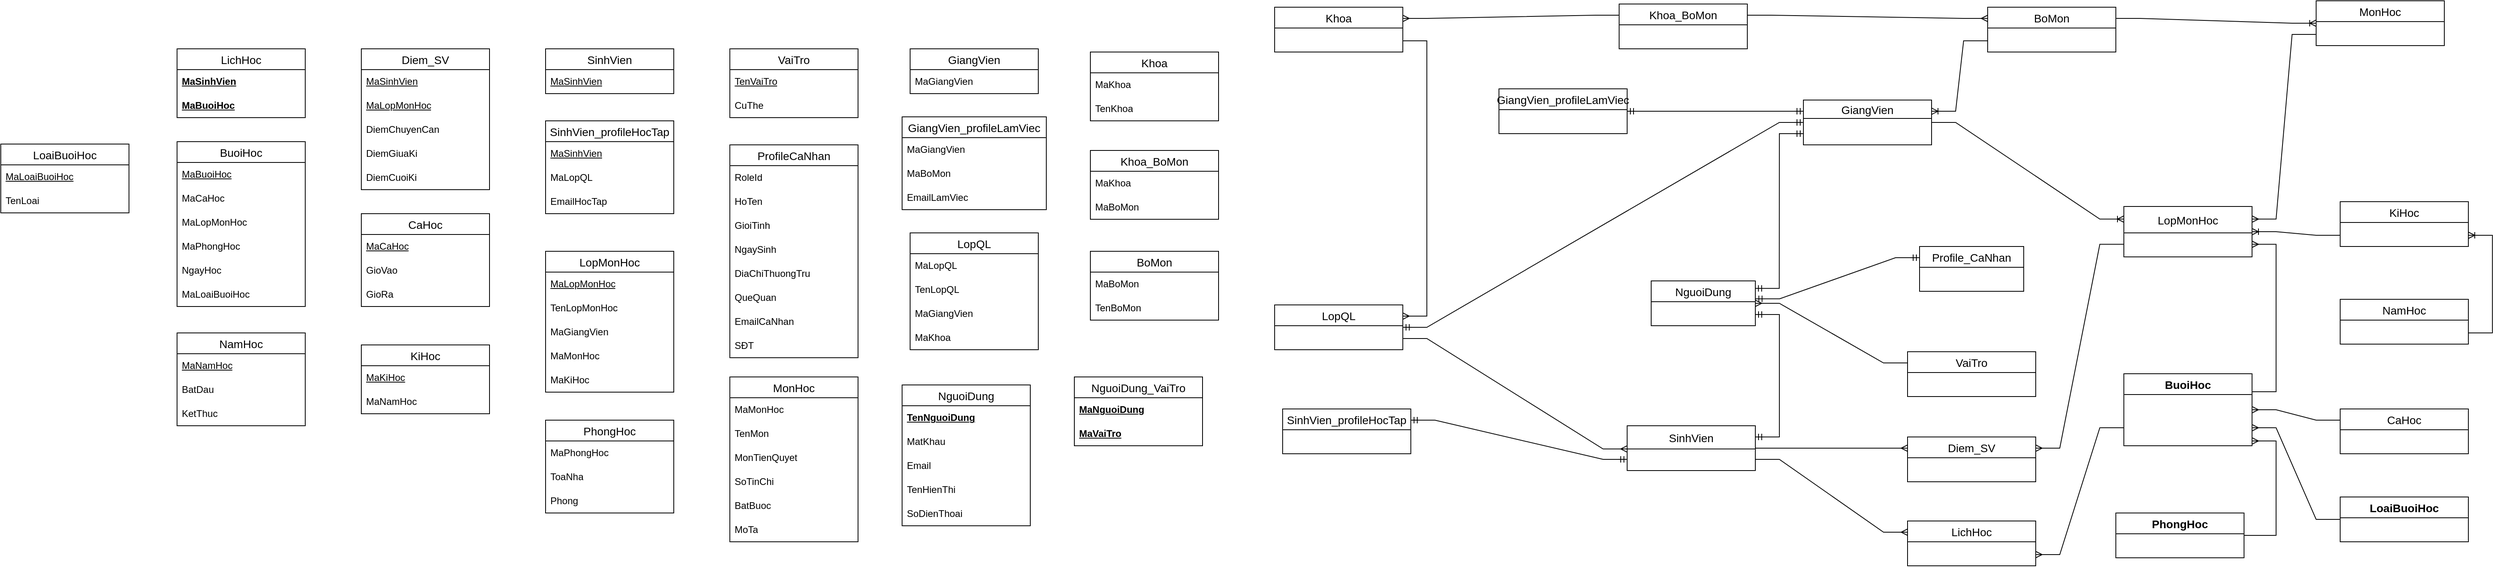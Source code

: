 <mxfile>
    <diagram id="gpmllDQAspMKqXwLJ95X" name="Trang-1">
        <mxGraphModel dx="1842" dy="494" grid="1" gridSize="10" guides="1" tooltips="1" connect="1" arrows="1" fold="1" page="0" pageScale="1" pageWidth="827" pageHeight="583" background="none" math="0" shadow="0">
            <root>
                <mxCell id="0"/>
                <mxCell id="1" parent="0"/>
                <mxCell id="4SsZMgTLxZ8O10cW9mSe-1" value="SinhVien" style="swimlane;fontStyle=0;childLayout=stackLayout;horizontal=1;startSize=29;horizontalStack=0;resizeParent=1;resizeParentMax=0;resizeLast=0;collapsible=1;marginBottom=0;align=center;fontSize=14;" parent="1" vertex="1">
                    <mxGeometry x="450" y="291" width="160" height="56" as="geometry"/>
                </mxCell>
                <mxCell id="4SsZMgTLxZ8O10cW9mSe-5" value="LopQL" style="swimlane;fontStyle=0;childLayout=stackLayout;horizontal=1;startSize=26;horizontalStack=0;resizeParent=1;resizeParentMax=0;resizeLast=0;collapsible=1;marginBottom=0;align=center;fontSize=14;" parent="1" vertex="1">
                    <mxGeometry x="10" y="140" width="160" height="56" as="geometry"/>
                </mxCell>
                <mxCell id="4SsZMgTLxZ8O10cW9mSe-17" value="GiangVien" style="swimlane;fontStyle=0;childLayout=stackLayout;horizontal=1;startSize=23;horizontalStack=0;resizeParent=1;resizeParentMax=0;resizeLast=0;collapsible=1;marginBottom=0;align=center;fontSize=14;" parent="1" vertex="1">
                    <mxGeometry x="670" y="-116" width="160" height="56" as="geometry"/>
                </mxCell>
                <mxCell id="4SsZMgTLxZ8O10cW9mSe-29" value="MonHoc" style="swimlane;fontStyle=0;childLayout=stackLayout;horizontal=1;startSize=26;horizontalStack=0;resizeParent=1;resizeParentMax=0;resizeLast=0;collapsible=1;marginBottom=0;align=center;fontSize=14;" parent="1" vertex="1">
                    <mxGeometry x="1310" y="-240" width="160" height="56" as="geometry"/>
                </mxCell>
                <mxCell id="4SsZMgTLxZ8O10cW9mSe-33" value="Khoa" style="swimlane;fontStyle=0;childLayout=stackLayout;horizontal=1;startSize=26;horizontalStack=0;resizeParent=1;resizeParentMax=0;resizeLast=0;collapsible=1;marginBottom=0;align=center;fontSize=14;" parent="1" vertex="1">
                    <mxGeometry x="10" y="-232" width="160" height="56" as="geometry"/>
                </mxCell>
                <mxCell id="4SsZMgTLxZ8O10cW9mSe-55" value="" style="edgeStyle=entityRelationEdgeStyle;fontSize=12;html=1;endArrow=ERmany;rounded=0;exitX=1;exitY=0.75;exitDx=0;exitDy=0;" parent="1" source="4SsZMgTLxZ8O10cW9mSe-5" edge="1">
                    <mxGeometry width="100" height="100" relative="1" as="geometry">
                        <mxPoint x="630" y="610" as="sourcePoint"/>
                        <mxPoint x="450" y="320" as="targetPoint"/>
                    </mxGeometry>
                </mxCell>
                <mxCell id="4SsZMgTLxZ8O10cW9mSe-57" value="" style="edgeStyle=entityRelationEdgeStyle;fontSize=12;html=1;endArrow=ERmany;rounded=0;entryX=1;entryY=0.25;entryDx=0;entryDy=0;exitX=1;exitY=0.75;exitDx=0;exitDy=0;" parent="1" source="4SsZMgTLxZ8O10cW9mSe-33" target="4SsZMgTLxZ8O10cW9mSe-5" edge="1">
                    <mxGeometry width="100" height="100" relative="1" as="geometry">
                        <mxPoint x="310" y="-60" as="sourcePoint"/>
                        <mxPoint x="160" y="140" as="targetPoint"/>
                    </mxGeometry>
                </mxCell>
                <mxCell id="4SsZMgTLxZ8O10cW9mSe-60" value="" style="edgeStyle=entityRelationEdgeStyle;fontSize=12;html=1;endArrow=ERmany;startArrow=none;rounded=0;exitX=0;exitY=0.75;exitDx=0;exitDy=0;entryX=1;entryY=0.25;entryDx=0;entryDy=0;" parent="1" source="4SsZMgTLxZ8O10cW9mSe-25" target="4SsZMgTLxZ8O10cW9mSe-13" edge="1">
                    <mxGeometry width="100" height="100" relative="1" as="geometry">
                        <mxPoint x="1250" y="115" as="sourcePoint"/>
                        <mxPoint x="1200" y="65" as="targetPoint"/>
                    </mxGeometry>
                </mxCell>
                <mxCell id="4SsZMgTLxZ8O10cW9mSe-13" value="Diem_SV" style="swimlane;fontStyle=0;childLayout=stackLayout;horizontal=1;startSize=26;horizontalStack=0;resizeParent=1;resizeParentMax=0;resizeLast=0;collapsible=1;marginBottom=0;align=center;fontSize=14;" parent="1" vertex="1">
                    <mxGeometry x="800" y="305" width="160" height="56" as="geometry"/>
                </mxCell>
                <mxCell id="4SsZMgTLxZ8O10cW9mSe-61" value="" style="edgeStyle=entityRelationEdgeStyle;fontSize=12;html=1;endArrow=none;startArrow=ERmany;rounded=0;entryX=1;entryY=0.5;entryDx=0;entryDy=0;exitX=0;exitY=0.25;exitDx=0;exitDy=0;" parent="1" source="4SsZMgTLxZ8O10cW9mSe-13" target="4SsZMgTLxZ8O10cW9mSe-1" edge="1">
                    <mxGeometry width="100" height="100" relative="1" as="geometry">
                        <mxPoint x="830" y="170" as="sourcePoint"/>
                        <mxPoint x="840" y="260" as="targetPoint"/>
                    </mxGeometry>
                </mxCell>
                <mxCell id="4SsZMgTLxZ8O10cW9mSe-25" value="LopMonHoc" style="swimlane;fontStyle=0;childLayout=stackLayout;horizontal=1;startSize=33;horizontalStack=0;resizeParent=1;resizeParentMax=0;resizeLast=0;collapsible=1;marginBottom=0;align=center;fontSize=14;" parent="1" vertex="1">
                    <mxGeometry x="1070" y="17" width="160" height="63" as="geometry"/>
                </mxCell>
                <mxCell id="IPNd9HAaYlTSPgfFk1F9-12" value="" style="edgeStyle=entityRelationEdgeStyle;fontSize=12;html=1;endArrow=ERmany;rounded=0;entryX=1;entryY=0.25;entryDx=0;entryDy=0;exitX=0;exitY=0.75;exitDx=0;exitDy=0;" parent="1" source="4SsZMgTLxZ8O10cW9mSe-29" target="4SsZMgTLxZ8O10cW9mSe-25" edge="1">
                    <mxGeometry width="100" height="100" relative="1" as="geometry">
                        <mxPoint x="1330" y="-35" as="sourcePoint"/>
                        <mxPoint x="700" y="387" as="targetPoint"/>
                    </mxGeometry>
                </mxCell>
                <mxCell id="OzTD0nl0_n_8iIr1YIXg-2" value="" style="edgeStyle=entityRelationEdgeStyle;fontSize=12;html=1;endArrow=ERmandOne;startArrow=ERmandOne;rounded=0;entryX=0;entryY=0.5;entryDx=0;entryDy=0;exitX=1;exitY=0.5;exitDx=0;exitDy=0;" parent="1" source="4SsZMgTLxZ8O10cW9mSe-5" target="4SsZMgTLxZ8O10cW9mSe-17" edge="1">
                    <mxGeometry width="100" height="100" relative="1" as="geometry">
                        <mxPoint x="670" y="190" as="sourcePoint"/>
                        <mxPoint x="770" y="90" as="targetPoint"/>
                    </mxGeometry>
                </mxCell>
                <mxCell id="OzTD0nl0_n_8iIr1YIXg-5" value="" style="edgeStyle=entityRelationEdgeStyle;fontSize=12;html=1;endArrow=ERmany;rounded=0;exitX=0;exitY=0.25;exitDx=0;exitDy=0;entryX=1;entryY=0.25;entryDx=0;entryDy=0;" parent="1" source="6" target="4SsZMgTLxZ8O10cW9mSe-33" edge="1">
                    <mxGeometry width="100" height="100" relative="1" as="geometry">
                        <mxPoint x="800" y="-46" as="sourcePoint"/>
                        <mxPoint x="400" y="-150" as="targetPoint"/>
                    </mxGeometry>
                </mxCell>
                <mxCell id="2" value="BoMon" style="swimlane;fontStyle=0;childLayout=stackLayout;horizontal=1;startSize=26;horizontalStack=0;resizeParent=1;resizeParentMax=0;resizeLast=0;collapsible=1;marginBottom=0;align=center;fontSize=14;" parent="1" vertex="1">
                    <mxGeometry x="900" y="-232" width="160" height="56" as="geometry"/>
                </mxCell>
                <mxCell id="3" value="" style="edgeStyle=entityRelationEdgeStyle;fontSize=12;html=1;endArrow=ERoneToMany;rounded=0;entryX=1;entryY=0.25;entryDx=0;entryDy=0;exitX=0;exitY=0.75;exitDx=0;exitDy=0;" parent="1" source="2" target="4SsZMgTLxZ8O10cW9mSe-17" edge="1">
                    <mxGeometry width="100" height="100" relative="1" as="geometry">
                        <mxPoint x="340" y="-82" as="sourcePoint"/>
                        <mxPoint x="640" y="118" as="targetPoint"/>
                    </mxGeometry>
                </mxCell>
                <mxCell id="4" value="" style="edgeStyle=entityRelationEdgeStyle;fontSize=12;html=1;endArrow=ERoneToMany;rounded=0;entryX=0;entryY=0.5;entryDx=0;entryDy=0;exitX=1;exitY=0.25;exitDx=0;exitDy=0;" parent="1" source="2" target="4SsZMgTLxZ8O10cW9mSe-29" edge="1">
                    <mxGeometry width="100" height="100" relative="1" as="geometry">
                        <mxPoint x="860" y="11" as="sourcePoint"/>
                        <mxPoint x="860" y="123" as="targetPoint"/>
                    </mxGeometry>
                </mxCell>
                <mxCell id="5" value="" style="edgeStyle=entityRelationEdgeStyle;fontSize=12;html=1;endArrow=ERoneToMany;rounded=0;entryX=0;entryY=0.25;entryDx=0;entryDy=0;exitX=1;exitY=0.5;exitDx=0;exitDy=0;" parent="1" source="4SsZMgTLxZ8O10cW9mSe-17" target="4SsZMgTLxZ8O10cW9mSe-25" edge="1">
                    <mxGeometry width="100" height="100" relative="1" as="geometry">
                        <mxPoint x="610" y="38" as="sourcePoint"/>
                        <mxPoint x="800" y="118" as="targetPoint"/>
                    </mxGeometry>
                </mxCell>
                <mxCell id="6" value="Khoa_BoMon" style="swimlane;fontStyle=0;childLayout=stackLayout;horizontal=1;startSize=26;horizontalStack=0;resizeParent=1;resizeParentMax=0;resizeLast=0;collapsible=1;marginBottom=0;align=center;fontSize=14;" parent="1" vertex="1">
                    <mxGeometry x="440" y="-236" width="160" height="56" as="geometry"/>
                </mxCell>
                <mxCell id="7" value="" style="edgeStyle=entityRelationEdgeStyle;fontSize=12;html=1;endArrow=ERmany;rounded=0;exitX=1;exitY=0.25;exitDx=0;exitDy=0;entryX=0;entryY=0.25;entryDx=0;entryDy=0;" parent="1" source="6" target="2" edge="1">
                    <mxGeometry width="100" height="100" relative="1" as="geometry">
                        <mxPoint x="430" y="-90" as="sourcePoint"/>
                        <mxPoint x="340" y="-96" as="targetPoint"/>
                    </mxGeometry>
                </mxCell>
                <mxCell id="DqWMti0CWNS_tlZsJM5I-10" value="Khoa" style="swimlane;fontStyle=0;childLayout=stackLayout;horizontal=1;startSize=26;horizontalStack=0;resizeParent=1;resizeParentMax=0;resizeLast=0;collapsible=1;marginBottom=0;align=center;fontSize=14;" parent="1" vertex="1">
                    <mxGeometry x="-220" y="-176" width="160" height="86" as="geometry"/>
                </mxCell>
                <mxCell id="DqWMti0CWNS_tlZsJM5I-14" value="MaKhoa" style="text;strokeColor=none;fillColor=none;align=left;verticalAlign=middle;spacingLeft=4;spacingRight=4;overflow=hidden;points=[[0,0.5],[1,0.5]];portConstraint=eastwest;rotatable=0;whiteSpace=wrap;html=1;" parent="DqWMti0CWNS_tlZsJM5I-10" vertex="1">
                    <mxGeometry y="26" width="160" height="30" as="geometry"/>
                </mxCell>
                <mxCell id="DqWMti0CWNS_tlZsJM5I-17" value="TenKhoa" style="text;strokeColor=none;fillColor=none;align=left;verticalAlign=middle;spacingLeft=4;spacingRight=4;overflow=hidden;points=[[0,0.5],[1,0.5]];portConstraint=eastwest;rotatable=0;whiteSpace=wrap;html=1;" parent="DqWMti0CWNS_tlZsJM5I-10" vertex="1">
                    <mxGeometry y="56" width="160" height="30" as="geometry"/>
                </mxCell>
                <mxCell id="DqWMti0CWNS_tlZsJM5I-18" value="LopQL" style="swimlane;fontStyle=0;childLayout=stackLayout;horizontal=1;startSize=26;horizontalStack=0;resizeParent=1;resizeParentMax=0;resizeLast=0;collapsible=1;marginBottom=0;align=center;fontSize=14;" parent="1" vertex="1">
                    <mxGeometry x="-445" y="50" width="160" height="146" as="geometry"/>
                </mxCell>
                <mxCell id="DqWMti0CWNS_tlZsJM5I-23" value="MaLopQL" style="text;strokeColor=none;fillColor=none;align=left;verticalAlign=middle;spacingLeft=4;spacingRight=4;overflow=hidden;points=[[0,0.5],[1,0.5]];portConstraint=eastwest;rotatable=0;whiteSpace=wrap;html=1;" parent="DqWMti0CWNS_tlZsJM5I-18" vertex="1">
                    <mxGeometry y="26" width="160" height="30" as="geometry"/>
                </mxCell>
                <mxCell id="DqWMti0CWNS_tlZsJM5I-22" value="TenLopQL" style="text;strokeColor=none;fillColor=none;align=left;verticalAlign=middle;spacingLeft=4;spacingRight=4;overflow=hidden;points=[[0,0.5],[1,0.5]];portConstraint=eastwest;rotatable=0;whiteSpace=wrap;html=1;" parent="DqWMti0CWNS_tlZsJM5I-18" vertex="1">
                    <mxGeometry y="56" width="160" height="30" as="geometry"/>
                </mxCell>
                <mxCell id="DqWMti0CWNS_tlZsJM5I-21" value="MaGiangVien" style="text;strokeColor=none;fillColor=none;align=left;verticalAlign=middle;spacingLeft=4;spacingRight=4;overflow=hidden;points=[[0,0.5],[1,0.5]];portConstraint=eastwest;rotatable=0;whiteSpace=wrap;html=1;" parent="DqWMti0CWNS_tlZsJM5I-18" vertex="1">
                    <mxGeometry y="86" width="160" height="30" as="geometry"/>
                </mxCell>
                <mxCell id="DqWMti0CWNS_tlZsJM5I-20" value="MaKhoa" style="text;strokeColor=none;fillColor=none;align=left;verticalAlign=middle;spacingLeft=4;spacingRight=4;overflow=hidden;points=[[0,0.5],[1,0.5]];portConstraint=eastwest;rotatable=0;whiteSpace=wrap;html=1;" parent="DqWMti0CWNS_tlZsJM5I-18" vertex="1">
                    <mxGeometry y="116" width="160" height="30" as="geometry"/>
                </mxCell>
                <mxCell id="DqWMti0CWNS_tlZsJM5I-24" value="GiangVien" style="swimlane;fontStyle=0;childLayout=stackLayout;horizontal=1;startSize=26;horizontalStack=0;resizeParent=1;resizeParentMax=0;resizeLast=0;collapsible=1;marginBottom=0;align=center;fontSize=14;" parent="1" vertex="1">
                    <mxGeometry x="-445" y="-180" width="160" height="56" as="geometry"/>
                </mxCell>
                <mxCell id="DqWMti0CWNS_tlZsJM5I-19" value="MaGiangVien" style="text;strokeColor=none;fillColor=none;align=left;verticalAlign=middle;spacingLeft=4;spacingRight=4;overflow=hidden;points=[[0,0.5],[1,0.5]];portConstraint=eastwest;rotatable=0;whiteSpace=wrap;html=1;" parent="DqWMti0CWNS_tlZsJM5I-24" vertex="1">
                    <mxGeometry y="26" width="160" height="30" as="geometry"/>
                </mxCell>
                <mxCell id="DqWMti0CWNS_tlZsJM5I-35" value="GiangVien_profileLamViec" style="swimlane;fontStyle=0;childLayout=stackLayout;horizontal=1;startSize=26;horizontalStack=0;resizeParent=1;resizeParentMax=0;resizeLast=0;collapsible=1;marginBottom=0;align=center;fontSize=14;" parent="1" vertex="1">
                    <mxGeometry x="-455" y="-95" width="180" height="116" as="geometry"/>
                </mxCell>
                <mxCell id="DqWMti0CWNS_tlZsJM5I-36" value="MaGiangVien" style="text;strokeColor=none;fillColor=none;align=left;verticalAlign=middle;spacingLeft=4;spacingRight=4;overflow=hidden;points=[[0,0.5],[1,0.5]];portConstraint=eastwest;rotatable=0;whiteSpace=wrap;html=1;" parent="DqWMti0CWNS_tlZsJM5I-35" vertex="1">
                    <mxGeometry y="26" width="180" height="30" as="geometry"/>
                </mxCell>
                <mxCell id="DqWMti0CWNS_tlZsJM5I-41" value="MaBoMon" style="text;strokeColor=none;fillColor=none;align=left;verticalAlign=middle;spacingLeft=4;spacingRight=4;overflow=hidden;points=[[0,0.5],[1,0.5]];portConstraint=eastwest;rotatable=0;whiteSpace=wrap;html=1;" parent="DqWMti0CWNS_tlZsJM5I-35" vertex="1">
                    <mxGeometry y="56" width="180" height="30" as="geometry"/>
                </mxCell>
                <mxCell id="DqWMti0CWNS_tlZsJM5I-69" value="EmailLamViec" style="text;strokeColor=none;fillColor=none;align=left;verticalAlign=middle;spacingLeft=4;spacingRight=4;overflow=hidden;points=[[0,0.5],[1,0.5]];portConstraint=eastwest;rotatable=0;whiteSpace=wrap;html=1;" parent="DqWMti0CWNS_tlZsJM5I-35" vertex="1">
                    <mxGeometry y="86" width="180" height="30" as="geometry"/>
                </mxCell>
                <mxCell id="DqWMti0CWNS_tlZsJM5I-42" value="Khoa_BoMon" style="swimlane;fontStyle=0;childLayout=stackLayout;horizontal=1;startSize=26;horizontalStack=0;resizeParent=1;resizeParentMax=0;resizeLast=0;collapsible=1;marginBottom=0;align=center;fontSize=14;" parent="1" vertex="1">
                    <mxGeometry x="-220" y="-53" width="160" height="86" as="geometry"/>
                </mxCell>
                <mxCell id="DqWMti0CWNS_tlZsJM5I-26" value="MaKhoa" style="text;strokeColor=none;fillColor=none;align=left;verticalAlign=middle;spacingLeft=4;spacingRight=4;overflow=hidden;points=[[0,0.5],[1,0.5]];portConstraint=eastwest;rotatable=0;whiteSpace=wrap;html=1;" parent="DqWMti0CWNS_tlZsJM5I-42" vertex="1">
                    <mxGeometry y="26" width="160" height="30" as="geometry"/>
                </mxCell>
                <mxCell id="DqWMti0CWNS_tlZsJM5I-40" value="MaBoMon" style="text;strokeColor=none;fillColor=none;align=left;verticalAlign=middle;spacingLeft=4;spacingRight=4;overflow=hidden;points=[[0,0.5],[1,0.5]];portConstraint=eastwest;rotatable=0;whiteSpace=wrap;html=1;" parent="DqWMti0CWNS_tlZsJM5I-42" vertex="1">
                    <mxGeometry y="56" width="160" height="30" as="geometry"/>
                </mxCell>
                <mxCell id="DqWMti0CWNS_tlZsJM5I-43" value="SinhVien" style="swimlane;fontStyle=0;childLayout=stackLayout;horizontal=1;startSize=26;horizontalStack=0;resizeParent=1;resizeParentMax=0;resizeLast=0;collapsible=1;marginBottom=0;align=center;fontSize=14;" parent="1" vertex="1">
                    <mxGeometry x="-900" y="-180" width="160" height="56" as="geometry"/>
                </mxCell>
                <mxCell id="DqWMti0CWNS_tlZsJM5I-64" value="&lt;u&gt;MaSinhVien&lt;/u&gt;" style="text;strokeColor=none;fillColor=none;align=left;verticalAlign=middle;spacingLeft=4;spacingRight=4;overflow=hidden;points=[[0,0.5],[1,0.5]];portConstraint=eastwest;rotatable=0;whiteSpace=wrap;html=1;" parent="DqWMti0CWNS_tlZsJM5I-43" vertex="1">
                    <mxGeometry y="26" width="160" height="30" as="geometry"/>
                </mxCell>
                <mxCell id="DqWMti0CWNS_tlZsJM5I-45" value="SinhVien_profileHocTap" style="swimlane;fontStyle=0;childLayout=stackLayout;horizontal=1;startSize=26;horizontalStack=0;resizeParent=1;resizeParentMax=0;resizeLast=0;collapsible=1;marginBottom=0;align=center;fontSize=14;" parent="1" vertex="1">
                    <mxGeometry x="20" y="270" width="160" height="56" as="geometry"/>
                </mxCell>
                <mxCell id="DqWMti0CWNS_tlZsJM5I-46" value="ProfileCaNhan" style="swimlane;fontStyle=0;childLayout=stackLayout;horizontal=1;startSize=26;horizontalStack=0;resizeParent=1;resizeParentMax=0;resizeLast=0;collapsible=1;marginBottom=0;align=center;fontSize=14;" parent="1" vertex="1">
                    <mxGeometry x="-670" y="-60" width="160" height="266" as="geometry"/>
                </mxCell>
                <mxCell id="DqWMti0CWNS_tlZsJM5I-39" value="RoleId" style="text;strokeColor=none;fillColor=none;align=left;verticalAlign=middle;spacingLeft=4;spacingRight=4;overflow=hidden;points=[[0,0.5],[1,0.5]];portConstraint=eastwest;rotatable=0;whiteSpace=wrap;html=1;" parent="DqWMti0CWNS_tlZsJM5I-46" vertex="1">
                    <mxGeometry y="26" width="160" height="30" as="geometry"/>
                </mxCell>
                <mxCell id="DqWMti0CWNS_tlZsJM5I-38" value="HoTen" style="text;strokeColor=none;fillColor=none;align=left;verticalAlign=middle;spacingLeft=4;spacingRight=4;overflow=hidden;points=[[0,0.5],[1,0.5]];portConstraint=eastwest;rotatable=0;whiteSpace=wrap;html=1;" parent="DqWMti0CWNS_tlZsJM5I-46" vertex="1">
                    <mxGeometry y="56" width="160" height="30" as="geometry"/>
                </mxCell>
                <mxCell id="DqWMti0CWNS_tlZsJM5I-37" value="GioiTinh" style="text;strokeColor=none;fillColor=none;align=left;verticalAlign=middle;spacingLeft=4;spacingRight=4;overflow=hidden;points=[[0,0.5],[1,0.5]];portConstraint=eastwest;rotatable=0;whiteSpace=wrap;html=1;" parent="DqWMti0CWNS_tlZsJM5I-46" vertex="1">
                    <mxGeometry y="86" width="160" height="30" as="geometry"/>
                </mxCell>
                <mxCell id="DqWMti0CWNS_tlZsJM5I-60" value="NgaySinh" style="text;strokeColor=none;fillColor=none;align=left;verticalAlign=middle;spacingLeft=4;spacingRight=4;overflow=hidden;points=[[0,0.5],[1,0.5]];portConstraint=eastwest;rotatable=0;whiteSpace=wrap;html=1;" parent="DqWMti0CWNS_tlZsJM5I-46" vertex="1">
                    <mxGeometry y="116" width="160" height="30" as="geometry"/>
                </mxCell>
                <mxCell id="DqWMti0CWNS_tlZsJM5I-65" value="DiaChiThuongTru" style="text;strokeColor=none;fillColor=none;align=left;verticalAlign=middle;spacingLeft=4;spacingRight=4;overflow=hidden;points=[[0,0.5],[1,0.5]];portConstraint=eastwest;rotatable=0;whiteSpace=wrap;html=1;" parent="DqWMti0CWNS_tlZsJM5I-46" vertex="1">
                    <mxGeometry y="146" width="160" height="30" as="geometry"/>
                </mxCell>
                <mxCell id="DqWMti0CWNS_tlZsJM5I-66" value="QueQuan" style="text;strokeColor=none;fillColor=none;align=left;verticalAlign=middle;spacingLeft=4;spacingRight=4;overflow=hidden;points=[[0,0.5],[1,0.5]];portConstraint=eastwest;rotatable=0;whiteSpace=wrap;html=1;" parent="DqWMti0CWNS_tlZsJM5I-46" vertex="1">
                    <mxGeometry y="176" width="160" height="30" as="geometry"/>
                </mxCell>
                <mxCell id="DqWMti0CWNS_tlZsJM5I-67" value="EmailCaNhan" style="text;strokeColor=none;fillColor=none;align=left;verticalAlign=middle;spacingLeft=4;spacingRight=4;overflow=hidden;points=[[0,0.5],[1,0.5]];portConstraint=eastwest;rotatable=0;whiteSpace=wrap;html=1;" parent="DqWMti0CWNS_tlZsJM5I-46" vertex="1">
                    <mxGeometry y="206" width="160" height="30" as="geometry"/>
                </mxCell>
                <mxCell id="DqWMti0CWNS_tlZsJM5I-68" value="SĐT" style="text;strokeColor=none;fillColor=none;align=left;verticalAlign=middle;spacingLeft=4;spacingRight=4;overflow=hidden;points=[[0,0.5],[1,0.5]];portConstraint=eastwest;rotatable=0;whiteSpace=wrap;html=1;" parent="DqWMti0CWNS_tlZsJM5I-46" vertex="1">
                    <mxGeometry y="236" width="160" height="30" as="geometry"/>
                </mxCell>
                <mxCell id="DqWMti0CWNS_tlZsJM5I-47" value="SinhVien_profileHocTap" style="swimlane;fontStyle=0;childLayout=stackLayout;horizontal=1;startSize=26;horizontalStack=0;resizeParent=1;resizeParentMax=0;resizeLast=0;collapsible=1;marginBottom=0;align=center;fontSize=14;" parent="1" vertex="1">
                    <mxGeometry x="-900" y="-90" width="160" height="116" as="geometry"/>
                </mxCell>
                <mxCell id="DqWMti0CWNS_tlZsJM5I-63" value="&lt;u&gt;MaSinhVien&lt;/u&gt;" style="text;strokeColor=none;fillColor=none;align=left;verticalAlign=middle;spacingLeft=4;spacingRight=4;overflow=hidden;points=[[0,0.5],[1,0.5]];portConstraint=eastwest;rotatable=0;whiteSpace=wrap;html=1;" parent="DqWMti0CWNS_tlZsJM5I-47" vertex="1">
                    <mxGeometry y="26" width="160" height="30" as="geometry"/>
                </mxCell>
                <mxCell id="DqWMti0CWNS_tlZsJM5I-70" value="MaLopQL" style="text;strokeColor=none;fillColor=none;align=left;verticalAlign=middle;spacingLeft=4;spacingRight=4;overflow=hidden;points=[[0,0.5],[1,0.5]];portConstraint=eastwest;rotatable=0;whiteSpace=wrap;html=1;" parent="DqWMti0CWNS_tlZsJM5I-47" vertex="1">
                    <mxGeometry y="56" width="160" height="30" as="geometry"/>
                </mxCell>
                <mxCell id="DqWMti0CWNS_tlZsJM5I-61" value="EmailHocTap" style="text;strokeColor=none;fillColor=none;align=left;verticalAlign=middle;spacingLeft=4;spacingRight=4;overflow=hidden;points=[[0,0.5],[1,0.5]];portConstraint=eastwest;rotatable=0;whiteSpace=wrap;html=1;" parent="DqWMti0CWNS_tlZsJM5I-47" vertex="1">
                    <mxGeometry y="86" width="160" height="30" as="geometry"/>
                </mxCell>
                <mxCell id="DqWMti0CWNS_tlZsJM5I-71" value="VaiTro" style="swimlane;fontStyle=0;childLayout=stackLayout;horizontal=1;startSize=26;horizontalStack=0;resizeParent=1;resizeParentMax=0;resizeLast=0;collapsible=1;marginBottom=0;align=center;fontSize=14;" parent="1" vertex="1">
                    <mxGeometry x="-670" y="-180" width="160" height="86" as="geometry"/>
                </mxCell>
                <mxCell id="8" value="&lt;u&gt;TenVaiTro&lt;/u&gt;" style="text;strokeColor=none;fillColor=none;align=left;verticalAlign=middle;spacingLeft=4;spacingRight=4;overflow=hidden;points=[[0,0.5],[1,0.5]];portConstraint=eastwest;rotatable=0;whiteSpace=wrap;html=1;" parent="DqWMti0CWNS_tlZsJM5I-71" vertex="1">
                    <mxGeometry y="26" width="160" height="30" as="geometry"/>
                </mxCell>
                <mxCell id="DqWMti0CWNS_tlZsJM5I-72" value="CuThe" style="text;strokeColor=none;fillColor=none;align=left;verticalAlign=middle;spacingLeft=4;spacingRight=4;overflow=hidden;points=[[0,0.5],[1,0.5]];portConstraint=eastwest;rotatable=0;whiteSpace=wrap;html=1;" parent="DqWMti0CWNS_tlZsJM5I-71" vertex="1">
                    <mxGeometry y="56" width="160" height="30" as="geometry"/>
                </mxCell>
                <mxCell id="9" value="GiangVien_profileLamViec" style="swimlane;fontStyle=0;childLayout=stackLayout;horizontal=1;startSize=26;horizontalStack=0;resizeParent=1;resizeParentMax=0;resizeLast=0;collapsible=1;marginBottom=0;align=center;fontSize=14;" parent="1" vertex="1">
                    <mxGeometry x="290" y="-130" width="160" height="56" as="geometry"/>
                </mxCell>
                <mxCell id="10" value="BoMon" style="swimlane;fontStyle=0;childLayout=stackLayout;horizontal=1;startSize=26;horizontalStack=0;resizeParent=1;resizeParentMax=0;resizeLast=0;collapsible=1;marginBottom=0;align=center;fontSize=14;" parent="1" vertex="1">
                    <mxGeometry x="-220" y="73" width="160" height="86" as="geometry"/>
                </mxCell>
                <mxCell id="11" value="MaBoMon" style="text;strokeColor=none;fillColor=none;align=left;verticalAlign=middle;spacingLeft=4;spacingRight=4;overflow=hidden;points=[[0,0.5],[1,0.5]];portConstraint=eastwest;rotatable=0;whiteSpace=wrap;html=1;" parent="10" vertex="1">
                    <mxGeometry y="26" width="160" height="30" as="geometry"/>
                </mxCell>
                <mxCell id="12" value="TenBoMon" style="text;strokeColor=none;fillColor=none;align=left;verticalAlign=middle;spacingLeft=4;spacingRight=4;overflow=hidden;points=[[0,0.5],[1,0.5]];portConstraint=eastwest;rotatable=0;whiteSpace=wrap;html=1;" parent="10" vertex="1">
                    <mxGeometry y="56" width="160" height="30" as="geometry"/>
                </mxCell>
                <mxCell id="13" value="LopMonHoc" style="swimlane;fontStyle=0;childLayout=stackLayout;horizontal=1;startSize=26;horizontalStack=0;resizeParent=1;resizeParentMax=0;resizeLast=0;collapsible=1;marginBottom=0;align=center;fontSize=14;" parent="1" vertex="1">
                    <mxGeometry x="-900" y="73" width="160" height="176" as="geometry"/>
                </mxCell>
                <mxCell id="14" value="&lt;u&gt;MaLopMonHoc&lt;/u&gt;" style="text;strokeColor=none;fillColor=none;align=left;verticalAlign=middle;spacingLeft=4;spacingRight=4;overflow=hidden;points=[[0,0.5],[1,0.5]];portConstraint=eastwest;rotatable=0;whiteSpace=wrap;html=1;" parent="13" vertex="1">
                    <mxGeometry y="26" width="160" height="30" as="geometry"/>
                </mxCell>
                <mxCell id="20" value="TenLopMonHoc" style="text;strokeColor=none;fillColor=none;align=left;verticalAlign=middle;spacingLeft=4;spacingRight=4;overflow=hidden;points=[[0,0.5],[1,0.5]];portConstraint=eastwest;rotatable=0;whiteSpace=wrap;html=1;" parent="13" vertex="1">
                    <mxGeometry y="56" width="160" height="30" as="geometry"/>
                </mxCell>
                <mxCell id="19" value="MaGiangVien" style="text;strokeColor=none;fillColor=none;align=left;verticalAlign=middle;spacingLeft=4;spacingRight=4;overflow=hidden;points=[[0,0.5],[1,0.5]];portConstraint=eastwest;rotatable=0;whiteSpace=wrap;html=1;" parent="13" vertex="1">
                    <mxGeometry y="86" width="160" height="30" as="geometry"/>
                </mxCell>
                <mxCell id="68" value="MaMonHoc" style="text;strokeColor=none;fillColor=none;align=left;verticalAlign=middle;spacingLeft=4;spacingRight=4;overflow=hidden;points=[[0,0.5],[1,0.5]];portConstraint=eastwest;rotatable=0;whiteSpace=wrap;html=1;" parent="13" vertex="1">
                    <mxGeometry y="116" width="160" height="30" as="geometry"/>
                </mxCell>
                <mxCell id="17" value="MaKiHoc" style="text;strokeColor=none;fillColor=none;align=left;verticalAlign=middle;spacingLeft=4;spacingRight=4;overflow=hidden;points=[[0,0.5],[1,0.5]];portConstraint=eastwest;rotatable=0;whiteSpace=wrap;html=1;" parent="13" vertex="1">
                    <mxGeometry y="146" width="160" height="30" as="geometry"/>
                </mxCell>
                <mxCell id="18" value="MonHoc" style="swimlane;fontStyle=0;childLayout=stackLayout;horizontal=1;startSize=26;horizontalStack=0;resizeParent=1;resizeParentMax=0;resizeLast=0;collapsible=1;marginBottom=0;align=center;fontSize=14;" parent="1" vertex="1">
                    <mxGeometry x="-670" y="230" width="160" height="206" as="geometry"/>
                </mxCell>
                <mxCell id="21" value="MaMonHoc" style="text;strokeColor=none;fillColor=none;align=left;verticalAlign=middle;spacingLeft=4;spacingRight=4;overflow=hidden;points=[[0,0.5],[1,0.5]];portConstraint=eastwest;rotatable=0;whiteSpace=wrap;html=1;" parent="18" vertex="1">
                    <mxGeometry y="26" width="160" height="30" as="geometry"/>
                </mxCell>
                <mxCell id="24" value="TenMon" style="text;strokeColor=none;fillColor=none;align=left;verticalAlign=middle;spacingLeft=4;spacingRight=4;overflow=hidden;points=[[0,0.5],[1,0.5]];portConstraint=eastwest;rotatable=0;whiteSpace=wrap;html=1;" parent="18" vertex="1">
                    <mxGeometry y="56" width="160" height="30" as="geometry"/>
                </mxCell>
                <mxCell id="34" value="MonTienQuyet" style="text;strokeColor=none;fillColor=none;align=left;verticalAlign=middle;spacingLeft=4;spacingRight=4;overflow=hidden;points=[[0,0.5],[1,0.5]];portConstraint=eastwest;rotatable=0;whiteSpace=wrap;html=1;" parent="18" vertex="1">
                    <mxGeometry y="86" width="160" height="30" as="geometry"/>
                </mxCell>
                <mxCell id="29" value="SoTinChi" style="text;strokeColor=none;fillColor=none;align=left;verticalAlign=middle;spacingLeft=4;spacingRight=4;overflow=hidden;points=[[0,0.5],[1,0.5]];portConstraint=eastwest;rotatable=0;whiteSpace=wrap;html=1;" parent="18" vertex="1">
                    <mxGeometry y="116" width="160" height="30" as="geometry"/>
                </mxCell>
                <mxCell id="48" value="BatBuoc" style="text;strokeColor=none;fillColor=none;align=left;verticalAlign=middle;spacingLeft=4;spacingRight=4;overflow=hidden;points=[[0,0.5],[1,0.5]];portConstraint=eastwest;rotatable=0;whiteSpace=wrap;html=1;" parent="18" vertex="1">
                    <mxGeometry y="146" width="160" height="30" as="geometry"/>
                </mxCell>
                <mxCell id="63" value="MoTa" style="text;strokeColor=none;fillColor=none;align=left;verticalAlign=middle;spacingLeft=4;spacingRight=4;overflow=hidden;points=[[0,0.5],[1,0.5]];portConstraint=eastwest;rotatable=0;whiteSpace=wrap;html=1;" parent="18" vertex="1">
                    <mxGeometry y="176" width="160" height="30" as="geometry"/>
                </mxCell>
                <mxCell id="25" value="Diem_SV" style="swimlane;fontStyle=0;childLayout=stackLayout;horizontal=1;startSize=26;horizontalStack=0;resizeParent=1;resizeParentMax=0;resizeLast=0;collapsible=1;marginBottom=0;align=center;fontSize=14;" parent="1" vertex="1">
                    <mxGeometry x="-1130" y="-180" width="160" height="176" as="geometry"/>
                </mxCell>
                <mxCell id="16" value="&lt;u&gt;MaSinhVien&lt;/u&gt;" style="text;strokeColor=none;fillColor=none;align=left;verticalAlign=middle;spacingLeft=4;spacingRight=4;overflow=hidden;points=[[0,0.5],[1,0.5]];portConstraint=eastwest;rotatable=0;whiteSpace=wrap;html=1;" parent="25" vertex="1">
                    <mxGeometry y="26" width="160" height="30" as="geometry"/>
                </mxCell>
                <mxCell id="41" value="&lt;u&gt;MaLopMonHoc&lt;/u&gt;" style="text;strokeColor=none;fillColor=none;align=left;verticalAlign=middle;spacingLeft=4;spacingRight=4;overflow=hidden;points=[[0,0.5],[1,0.5]];portConstraint=eastwest;rotatable=0;whiteSpace=wrap;html=1;" parent="25" vertex="1">
                    <mxGeometry y="56" width="160" height="30" as="geometry"/>
                </mxCell>
                <mxCell id="15" value="DiemChuyenCan" style="text;strokeColor=none;fillColor=none;align=left;verticalAlign=middle;spacingLeft=4;spacingRight=4;overflow=hidden;points=[[0,0.5],[1,0.5]];portConstraint=eastwest;rotatable=0;whiteSpace=wrap;html=1;" parent="25" vertex="1">
                    <mxGeometry y="86" width="160" height="30" as="geometry"/>
                </mxCell>
                <mxCell id="39" value="DiemGiuaKi" style="text;strokeColor=none;fillColor=none;align=left;verticalAlign=middle;spacingLeft=4;spacingRight=4;overflow=hidden;points=[[0,0.5],[1,0.5]];portConstraint=eastwest;rotatable=0;whiteSpace=wrap;html=1;" parent="25" vertex="1">
                    <mxGeometry y="116" width="160" height="30" as="geometry"/>
                </mxCell>
                <mxCell id="40" value="DiemCuoiKi" style="text;strokeColor=none;fillColor=none;align=left;verticalAlign=middle;spacingLeft=4;spacingRight=4;overflow=hidden;points=[[0,0.5],[1,0.5]];portConstraint=eastwest;rotatable=0;whiteSpace=wrap;html=1;" parent="25" vertex="1">
                    <mxGeometry y="146" width="160" height="30" as="geometry"/>
                </mxCell>
                <mxCell id="52" value="CaHoc" style="swimlane;fontStyle=0;childLayout=stackLayout;horizontal=1;startSize=26;horizontalStack=0;resizeParent=1;resizeParentMax=0;resizeLast=0;collapsible=1;marginBottom=0;align=center;fontSize=14;" parent="1" vertex="1">
                    <mxGeometry x="-1130" y="26" width="160" height="116" as="geometry"/>
                </mxCell>
                <mxCell id="53" value="&lt;u&gt;MaCaHoc&lt;/u&gt;" style="text;strokeColor=none;fillColor=none;align=left;verticalAlign=middle;spacingLeft=4;spacingRight=4;overflow=hidden;points=[[0,0.5],[1,0.5]];portConstraint=eastwest;rotatable=0;whiteSpace=wrap;html=1;" parent="52" vertex="1">
                    <mxGeometry y="26" width="160" height="30" as="geometry"/>
                </mxCell>
                <mxCell id="46" value="GioVao" style="text;strokeColor=none;fillColor=none;align=left;verticalAlign=middle;spacingLeft=4;spacingRight=4;overflow=hidden;points=[[0,0.5],[1,0.5]];portConstraint=eastwest;rotatable=0;whiteSpace=wrap;html=1;" parent="52" vertex="1">
                    <mxGeometry y="56" width="160" height="30" as="geometry"/>
                </mxCell>
                <mxCell id="62" value="GioRa" style="text;strokeColor=none;fillColor=none;align=left;verticalAlign=middle;spacingLeft=4;spacingRight=4;overflow=hidden;points=[[0,0.5],[1,0.5]];portConstraint=eastwest;rotatable=0;whiteSpace=wrap;html=1;" parent="52" vertex="1">
                    <mxGeometry y="86" width="160" height="30" as="geometry"/>
                </mxCell>
                <mxCell id="64" value="KiHoc" style="swimlane;fontStyle=0;childLayout=stackLayout;horizontal=1;startSize=26;horizontalStack=0;resizeParent=1;resizeParentMax=0;resizeLast=0;collapsible=1;marginBottom=0;align=center;fontSize=14;" parent="1" vertex="1">
                    <mxGeometry x="-1130" y="190" width="160" height="86" as="geometry"/>
                </mxCell>
                <mxCell id="65" value="&lt;u&gt;MaKiHoc&lt;/u&gt;" style="text;strokeColor=none;fillColor=none;align=left;verticalAlign=middle;spacingLeft=4;spacingRight=4;overflow=hidden;points=[[0,0.5],[1,0.5]];portConstraint=eastwest;rotatable=0;whiteSpace=wrap;html=1;" parent="64" vertex="1">
                    <mxGeometry y="26" width="160" height="30" as="geometry"/>
                </mxCell>
                <mxCell id="66" value="MaNamHoc" style="text;strokeColor=none;fillColor=none;align=left;verticalAlign=middle;spacingLeft=4;spacingRight=4;overflow=hidden;points=[[0,0.5],[1,0.5]];portConstraint=eastwest;rotatable=0;whiteSpace=wrap;html=1;" parent="64" vertex="1">
                    <mxGeometry y="56" width="160" height="30" as="geometry"/>
                </mxCell>
                <mxCell id="81" value="NamHoc" style="swimlane;fontStyle=0;childLayout=stackLayout;horizontal=1;startSize=26;horizontalStack=0;resizeParent=1;resizeParentMax=0;resizeLast=0;collapsible=1;marginBottom=0;align=center;fontSize=14;" parent="1" vertex="1">
                    <mxGeometry x="-1360" y="175" width="160" height="116" as="geometry"/>
                </mxCell>
                <mxCell id="82" value="&lt;u&gt;MaNamHoc&lt;/u&gt;" style="text;strokeColor=none;fillColor=none;align=left;verticalAlign=middle;spacingLeft=4;spacingRight=4;overflow=hidden;points=[[0,0.5],[1,0.5]];portConstraint=eastwest;rotatable=0;whiteSpace=wrap;html=1;" parent="81" vertex="1">
                    <mxGeometry y="26" width="160" height="30" as="geometry"/>
                </mxCell>
                <mxCell id="83" value="BatDau" style="text;strokeColor=none;fillColor=none;align=left;verticalAlign=middle;spacingLeft=4;spacingRight=4;overflow=hidden;points=[[0,0.5],[1,0.5]];portConstraint=eastwest;rotatable=0;whiteSpace=wrap;html=1;" parent="81" vertex="1">
                    <mxGeometry y="56" width="160" height="30" as="geometry"/>
                </mxCell>
                <mxCell id="84" value="KetThuc" style="text;strokeColor=none;fillColor=none;align=left;verticalAlign=middle;spacingLeft=4;spacingRight=4;overflow=hidden;points=[[0,0.5],[1,0.5]];portConstraint=eastwest;rotatable=0;whiteSpace=wrap;html=1;" parent="81" vertex="1">
                    <mxGeometry y="86" width="160" height="30" as="geometry"/>
                </mxCell>
                <mxCell id="92" value="PhongHoc" style="swimlane;fontStyle=0;childLayout=stackLayout;horizontal=1;startSize=26;horizontalStack=0;resizeParent=1;resizeParentMax=0;resizeLast=0;collapsible=1;marginBottom=0;align=center;fontSize=14;" parent="1" vertex="1">
                    <mxGeometry x="-900" y="284" width="160" height="116" as="geometry"/>
                </mxCell>
                <mxCell id="93" value="MaPhongHoc" style="text;strokeColor=none;fillColor=none;align=left;verticalAlign=middle;spacingLeft=4;spacingRight=4;overflow=hidden;points=[[0,0.5],[1,0.5]];portConstraint=eastwest;rotatable=0;whiteSpace=wrap;html=1;" parent="92" vertex="1">
                    <mxGeometry y="26" width="160" height="30" as="geometry"/>
                </mxCell>
                <mxCell id="94" value="ToaNha" style="text;strokeColor=none;fillColor=none;align=left;verticalAlign=middle;spacingLeft=4;spacingRight=4;overflow=hidden;points=[[0,0.5],[1,0.5]];portConstraint=eastwest;rotatable=0;whiteSpace=wrap;html=1;" parent="92" vertex="1">
                    <mxGeometry y="56" width="160" height="30" as="geometry"/>
                </mxCell>
                <mxCell id="95" value="Phong" style="text;strokeColor=none;fillColor=none;align=left;verticalAlign=middle;spacingLeft=4;spacingRight=4;overflow=hidden;points=[[0,0.5],[1,0.5]];portConstraint=eastwest;rotatable=0;whiteSpace=wrap;html=1;" parent="92" vertex="1">
                    <mxGeometry y="86" width="160" height="30" as="geometry"/>
                </mxCell>
                <mxCell id="96" value="BuoiHoc" style="swimlane;fontStyle=0;childLayout=stackLayout;horizontal=1;startSize=26;horizontalStack=0;resizeParent=1;resizeParentMax=0;resizeLast=0;collapsible=1;marginBottom=0;align=center;fontSize=14;" parent="1" vertex="1">
                    <mxGeometry x="-1360" y="-64" width="160" height="206" as="geometry"/>
                </mxCell>
                <mxCell id="104" value="&lt;u&gt;MaBuoiHoc&lt;/u&gt;" style="text;strokeColor=none;fillColor=none;align=left;verticalAlign=middle;spacingLeft=4;spacingRight=4;overflow=hidden;points=[[0,0.5],[1,0.5]];portConstraint=eastwest;rotatable=0;whiteSpace=wrap;html=1;" parent="96" vertex="1">
                    <mxGeometry y="26" width="160" height="30" as="geometry"/>
                </mxCell>
                <mxCell id="97" value="MaCaHoc" style="text;strokeColor=none;fillColor=none;align=left;verticalAlign=middle;spacingLeft=4;spacingRight=4;overflow=hidden;points=[[0,0.5],[1,0.5]];portConstraint=eastwest;rotatable=0;whiteSpace=wrap;html=1;" parent="96" vertex="1">
                    <mxGeometry y="56" width="160" height="30" as="geometry"/>
                </mxCell>
                <mxCell id="98" value="MaLopMonHoc" style="text;strokeColor=none;fillColor=none;align=left;verticalAlign=middle;spacingLeft=4;spacingRight=4;overflow=hidden;points=[[0,0.5],[1,0.5]];portConstraint=eastwest;rotatable=0;whiteSpace=wrap;html=1;" parent="96" vertex="1">
                    <mxGeometry y="86" width="160" height="30" as="geometry"/>
                </mxCell>
                <mxCell id="99" value="MaPhongHoc" style="text;strokeColor=none;fillColor=none;align=left;verticalAlign=middle;spacingLeft=4;spacingRight=4;overflow=hidden;points=[[0,0.5],[1,0.5]];portConstraint=eastwest;rotatable=0;whiteSpace=wrap;html=1;" parent="96" vertex="1">
                    <mxGeometry y="116" width="160" height="30" as="geometry"/>
                </mxCell>
                <mxCell id="100" value="NgayHoc" style="text;strokeColor=none;fillColor=none;align=left;verticalAlign=middle;spacingLeft=4;spacingRight=4;overflow=hidden;points=[[0,0.5],[1,0.5]];portConstraint=eastwest;rotatable=0;whiteSpace=wrap;html=1;" parent="96" vertex="1">
                    <mxGeometry y="146" width="160" height="30" as="geometry"/>
                </mxCell>
                <mxCell id="113" value="MaLoaiBuoiHoc" style="text;strokeColor=none;fillColor=none;align=left;verticalAlign=middle;spacingLeft=4;spacingRight=4;overflow=hidden;points=[[0,0.5],[1,0.5]];portConstraint=eastwest;rotatable=0;whiteSpace=wrap;html=1;" parent="96" vertex="1">
                    <mxGeometry y="176" width="160" height="30" as="geometry"/>
                </mxCell>
                <mxCell id="101" value="LichHoc" style="swimlane;fontStyle=0;childLayout=stackLayout;horizontal=1;startSize=26;horizontalStack=0;resizeParent=1;resizeParentMax=0;resizeLast=0;collapsible=1;marginBottom=0;align=center;fontSize=14;" parent="1" vertex="1">
                    <mxGeometry x="-1360" y="-180" width="160" height="86" as="geometry"/>
                </mxCell>
                <mxCell id="102" value="&lt;u&gt;&lt;b&gt;MaSinhVien&lt;/b&gt;&lt;/u&gt;" style="text;strokeColor=none;fillColor=none;align=left;verticalAlign=middle;spacingLeft=4;spacingRight=4;overflow=hidden;points=[[0,0.5],[1,0.5]];portConstraint=eastwest;rotatable=0;whiteSpace=wrap;html=1;" parent="101" vertex="1">
                    <mxGeometry y="26" width="160" height="30" as="geometry"/>
                </mxCell>
                <mxCell id="103" value="&lt;u&gt;&lt;b&gt;MaBuoiHoc&lt;/b&gt;&lt;/u&gt;" style="text;strokeColor=none;fillColor=none;align=left;verticalAlign=middle;spacingLeft=4;spacingRight=4;overflow=hidden;points=[[0,0.5],[1,0.5]];portConstraint=eastwest;rotatable=0;whiteSpace=wrap;html=1;" parent="101" vertex="1">
                    <mxGeometry y="56" width="160" height="30" as="geometry"/>
                </mxCell>
                <mxCell id="110" value="LoaiBuoiHoc" style="swimlane;fontStyle=0;childLayout=stackLayout;horizontal=1;startSize=26;horizontalStack=0;resizeParent=1;resizeParentMax=0;resizeLast=0;collapsible=1;marginBottom=0;align=center;fontSize=14;" parent="1" vertex="1">
                    <mxGeometry x="-1580" y="-61" width="160" height="86" as="geometry"/>
                </mxCell>
                <mxCell id="111" value="&lt;u&gt;MaLoaiBuoiHoc&lt;/u&gt;" style="text;strokeColor=none;fillColor=none;align=left;verticalAlign=middle;spacingLeft=4;spacingRight=4;overflow=hidden;points=[[0,0.5],[1,0.5]];portConstraint=eastwest;rotatable=0;whiteSpace=wrap;html=1;" parent="110" vertex="1">
                    <mxGeometry y="26" width="160" height="30" as="geometry"/>
                </mxCell>
                <mxCell id="112" value="TenLoai" style="text;strokeColor=none;fillColor=none;align=left;verticalAlign=middle;spacingLeft=4;spacingRight=4;overflow=hidden;points=[[0,0.5],[1,0.5]];portConstraint=eastwest;rotatable=0;whiteSpace=wrap;html=1;" parent="110" vertex="1">
                    <mxGeometry y="56" width="160" height="30" as="geometry"/>
                </mxCell>
                <mxCell id="114" value="VaiTro" style="swimlane;fontStyle=0;childLayout=stackLayout;horizontal=1;startSize=26;horizontalStack=0;resizeParent=1;resizeParentMax=0;resizeLast=0;collapsible=1;marginBottom=0;align=center;fontSize=14;" parent="1" vertex="1">
                    <mxGeometry x="800" y="198.5" width="160" height="56" as="geometry"/>
                </mxCell>
                <mxCell id="116" value="KiHoc" style="swimlane;fontStyle=0;childLayout=stackLayout;horizontal=1;startSize=26;horizontalStack=0;resizeParent=1;resizeParentMax=0;resizeLast=0;collapsible=1;marginBottom=0;align=center;fontSize=14;" parent="1" vertex="1">
                    <mxGeometry x="1340" y="11" width="160" height="56" as="geometry"/>
                </mxCell>
                <mxCell id="117" value="CaHoc" style="swimlane;fontStyle=0;childLayout=stackLayout;horizontal=1;startSize=26;horizontalStack=0;resizeParent=1;resizeParentMax=0;resizeLast=0;collapsible=1;marginBottom=0;align=center;fontSize=14;" parent="1" vertex="1">
                    <mxGeometry x="1340" y="270" width="160" height="56" as="geometry"/>
                </mxCell>
                <mxCell id="118" value="BuoiHoc" style="swimlane;fontStyle=1;childLayout=stackLayout;horizontal=1;startSize=26;horizontalStack=0;resizeParent=1;resizeParentMax=0;resizeLast=0;collapsible=1;marginBottom=0;align=center;fontSize=14;" parent="1" vertex="1">
                    <mxGeometry x="1070" y="226" width="160" height="90" as="geometry"/>
                </mxCell>
                <mxCell id="124" value="LichHoc" style="swimlane;fontStyle=0;childLayout=stackLayout;horizontal=1;startSize=26;horizontalStack=0;resizeParent=1;resizeParentMax=0;resizeLast=0;collapsible=1;marginBottom=0;align=center;fontSize=14;" parent="1" vertex="1">
                    <mxGeometry x="800" y="410" width="160" height="56" as="geometry"/>
                </mxCell>
                <mxCell id="125" value="" style="edgeStyle=entityRelationEdgeStyle;fontSize=12;html=1;endArrow=none;startArrow=ERmany;rounded=0;entryX=1;entryY=0.75;entryDx=0;entryDy=0;exitX=0;exitY=0.25;exitDx=0;exitDy=0;" parent="1" source="124" target="4SsZMgTLxZ8O10cW9mSe-1" edge="1">
                    <mxGeometry width="100" height="100" relative="1" as="geometry">
                        <mxPoint x="490" y="440" as="sourcePoint"/>
                        <mxPoint x="530" y="616" as="targetPoint"/>
                    </mxGeometry>
                </mxCell>
                <mxCell id="126" value="" style="edgeStyle=entityRelationEdgeStyle;fontSize=12;html=1;endArrow=none;startArrow=ERmany;rounded=0;exitX=1;exitY=0.75;exitDx=0;exitDy=0;entryX=0;entryY=0.75;entryDx=0;entryDy=0;" parent="1" source="124" target="118" edge="1">
                    <mxGeometry width="100" height="100" relative="1" as="geometry">
                        <mxPoint x="890" y="740" as="sourcePoint"/>
                        <mxPoint x="1020" y="640" as="targetPoint"/>
                    </mxGeometry>
                </mxCell>
                <mxCell id="130" value="LoaiBuoiHoc" style="swimlane;fontStyle=1;childLayout=stackLayout;horizontal=1;startSize=26;horizontalStack=0;resizeParent=1;resizeParentMax=0;resizeLast=0;collapsible=1;marginBottom=0;align=center;fontSize=14;" parent="1" vertex="1">
                    <mxGeometry x="1340" y="380" width="160" height="56" as="geometry"/>
                </mxCell>
                <mxCell id="131" value="PhongHoc" style="swimlane;fontStyle=1;childLayout=stackLayout;horizontal=1;startSize=26;horizontalStack=0;resizeParent=1;resizeParentMax=0;resizeLast=0;collapsible=1;marginBottom=0;align=center;fontSize=14;" parent="1" vertex="1">
                    <mxGeometry x="1060" y="400" width="160" height="56" as="geometry"/>
                </mxCell>
                <mxCell id="133" value="" style="edgeStyle=entityRelationEdgeStyle;fontSize=12;html=1;endArrow=none;startArrow=ERmany;rounded=0;entryX=0;entryY=0.5;entryDx=0;entryDy=0;exitX=1;exitY=0.75;exitDx=0;exitDy=0;" parent="1" source="118" target="130" edge="1">
                    <mxGeometry width="100" height="100" relative="1" as="geometry">
                        <mxPoint x="390" y="596" as="sourcePoint"/>
                        <mxPoint x="393.76" y="711.016" as="targetPoint"/>
                    </mxGeometry>
                </mxCell>
                <mxCell id="134" value="" style="edgeStyle=entityRelationEdgeStyle;fontSize=12;html=1;endArrow=ERmandOne;startArrow=ERmandOne;rounded=0;entryX=1;entryY=0.5;entryDx=0;entryDy=0;exitX=0;exitY=0.25;exitDx=0;exitDy=0;" parent="1" source="4SsZMgTLxZ8O10cW9mSe-17" target="9" edge="1">
                    <mxGeometry width="100" height="100" relative="1" as="geometry">
                        <mxPoint x="260" y="185" as="sourcePoint"/>
                        <mxPoint x="510" y="69" as="targetPoint"/>
                    </mxGeometry>
                </mxCell>
                <mxCell id="135" value="" style="edgeStyle=entityRelationEdgeStyle;fontSize=12;html=1;endArrow=none;startArrow=ERmany;rounded=0;entryX=0;entryY=0.25;entryDx=0;entryDy=0;exitX=1;exitY=0.5;exitDx=0;exitDy=0;" parent="1" source="118" target="117" edge="1">
                    <mxGeometry width="100" height="100" relative="1" as="geometry">
                        <mxPoint x="1230" y="426" as="sourcePoint"/>
                        <mxPoint x="670" y="474" as="targetPoint"/>
                    </mxGeometry>
                </mxCell>
                <mxCell id="136" value="" style="edgeStyle=entityRelationEdgeStyle;fontSize=12;html=1;endArrow=none;startArrow=ERmany;rounded=0;entryX=1;entryY=0.5;entryDx=0;entryDy=0;" parent="1" target="131" edge="1">
                    <mxGeometry width="100" height="100" relative="1" as="geometry">
                        <mxPoint x="1230" y="310" as="sourcePoint"/>
                        <mxPoint x="110" y="451" as="targetPoint"/>
                    </mxGeometry>
                </mxCell>
                <mxCell id="137" value="" style="edgeStyle=entityRelationEdgeStyle;fontSize=12;html=1;endArrow=none;startArrow=ERmany;rounded=0;exitX=1;exitY=0.75;exitDx=0;exitDy=0;entryX=1;entryY=0.25;entryDx=0;entryDy=0;" parent="1" source="4SsZMgTLxZ8O10cW9mSe-25" target="118" edge="1">
                    <mxGeometry width="100" height="100" relative="1" as="geometry">
                        <mxPoint x="680" y="428" as="sourcePoint"/>
                        <mxPoint x="1130" y="560" as="targetPoint"/>
                    </mxGeometry>
                </mxCell>
                <mxCell id="138" value="" style="edgeStyle=entityRelationEdgeStyle;fontSize=12;html=1;endArrow=ERmandOne;startArrow=ERmandOne;rounded=0;entryX=0;entryY=0.75;entryDx=0;entryDy=0;exitX=1;exitY=0.25;exitDx=0;exitDy=0;" parent="1" source="DqWMti0CWNS_tlZsJM5I-45" target="4SsZMgTLxZ8O10cW9mSe-1" edge="1">
                    <mxGeometry width="100" height="100" relative="1" as="geometry">
                        <mxPoint x="810" y="272" as="sourcePoint"/>
                        <mxPoint x="610.0" y="220" as="targetPoint"/>
                    </mxGeometry>
                </mxCell>
                <mxCell id="141" value="NamHoc" style="swimlane;fontStyle=0;childLayout=stackLayout;horizontal=1;startSize=26;horizontalStack=0;resizeParent=1;resizeParentMax=0;resizeLast=0;collapsible=1;marginBottom=0;align=center;fontSize=14;" parent="1" vertex="1">
                    <mxGeometry x="1340" y="133" width="160" height="56" as="geometry"/>
                </mxCell>
                <mxCell id="142" value="" style="edgeStyle=entityRelationEdgeStyle;fontSize=12;html=1;endArrow=ERoneToMany;rounded=0;exitX=0;exitY=0.75;exitDx=0;exitDy=0;entryX=1;entryY=0.5;entryDx=0;entryDy=0;" parent="1" source="116" target="4SsZMgTLxZ8O10cW9mSe-25" edge="1">
                    <mxGeometry width="100" height="100" relative="1" as="geometry">
                        <mxPoint x="670" y="55" as="sourcePoint"/>
                        <mxPoint x="1370" y="40" as="targetPoint"/>
                    </mxGeometry>
                </mxCell>
                <mxCell id="143" value="" style="edgeStyle=entityRelationEdgeStyle;fontSize=12;html=1;endArrow=ERoneToMany;rounded=0;entryX=1;entryY=0.75;entryDx=0;entryDy=0;exitX=1;exitY=0.75;exitDx=0;exitDy=0;" parent="1" target="116" edge="1" source="141">
                    <mxGeometry width="100" height="100" relative="1" as="geometry">
                        <mxPoint x="1520" y="210" as="sourcePoint"/>
                        <mxPoint x="1240" y="58.5" as="targetPoint"/>
                    </mxGeometry>
                </mxCell>
                <mxCell id="144" value="NguoiDung" style="swimlane;fontStyle=0;childLayout=stackLayout;horizontal=1;startSize=26;horizontalStack=0;resizeParent=1;resizeParentMax=0;resizeLast=0;collapsible=1;marginBottom=0;align=center;fontSize=14;" parent="1" vertex="1">
                    <mxGeometry x="480" y="110" width="130" height="56" as="geometry"/>
                </mxCell>
                <mxCell id="150" value="" style="edgeStyle=entityRelationEdgeStyle;fontSize=12;html=1;endArrow=ERmany;rounded=0;exitX=0;exitY=0.25;exitDx=0;exitDy=0;entryX=1;entryY=0.5;entryDx=0;entryDy=0;" parent="1" source="114" target="144" edge="1">
                    <mxGeometry width="100" height="100" relative="1" as="geometry">
                        <mxPoint x="590" y="227" as="sourcePoint"/>
                        <mxPoint x="610" y="160" as="targetPoint"/>
                    </mxGeometry>
                </mxCell>
                <mxCell id="152" value="NguoiDung" style="swimlane;fontStyle=0;childLayout=stackLayout;horizontal=1;startSize=26;horizontalStack=0;resizeParent=1;resizeParentMax=0;resizeLast=0;collapsible=1;marginBottom=0;align=center;fontSize=14;" parent="1" vertex="1">
                    <mxGeometry x="-455" y="240" width="160" height="176" as="geometry"/>
                </mxCell>
                <mxCell id="153" value="&lt;b&gt;&lt;u&gt;TenNguoiDung&lt;/u&gt;&lt;/b&gt;" style="text;strokeColor=none;fillColor=none;align=left;verticalAlign=middle;spacingLeft=4;spacingRight=4;overflow=hidden;points=[[0,0.5],[1,0.5]];portConstraint=eastwest;rotatable=0;whiteSpace=wrap;html=1;" parent="152" vertex="1">
                    <mxGeometry y="26" width="160" height="30" as="geometry"/>
                </mxCell>
                <mxCell id="159" value="MatKhau" style="text;strokeColor=none;fillColor=none;align=left;verticalAlign=middle;spacingLeft=4;spacingRight=4;overflow=hidden;points=[[0,0.5],[1,0.5]];portConstraint=eastwest;rotatable=0;whiteSpace=wrap;html=1;" parent="152" vertex="1">
                    <mxGeometry y="56" width="160" height="30" as="geometry"/>
                </mxCell>
                <mxCell id="158" value="Email" style="text;strokeColor=none;fillColor=none;align=left;verticalAlign=middle;spacingLeft=4;spacingRight=4;overflow=hidden;points=[[0,0.5],[1,0.5]];portConstraint=eastwest;rotatable=0;whiteSpace=wrap;html=1;" parent="152" vertex="1">
                    <mxGeometry y="86" width="160" height="30" as="geometry"/>
                </mxCell>
                <mxCell id="162" value="TenHienThi" style="text;strokeColor=none;fillColor=none;align=left;verticalAlign=middle;spacingLeft=4;spacingRight=4;overflow=hidden;points=[[0,0.5],[1,0.5]];portConstraint=eastwest;rotatable=0;whiteSpace=wrap;html=1;" parent="152" vertex="1">
                    <mxGeometry y="116" width="160" height="30" as="geometry"/>
                </mxCell>
                <mxCell id="160" value="SoDienThoai" style="text;strokeColor=none;fillColor=none;align=left;verticalAlign=middle;spacingLeft=4;spacingRight=4;overflow=hidden;points=[[0,0.5],[1,0.5]];portConstraint=eastwest;rotatable=0;whiteSpace=wrap;html=1;" parent="152" vertex="1">
                    <mxGeometry y="146" width="160" height="30" as="geometry"/>
                </mxCell>
                <mxCell id="155" value="NguoiDung_VaiTro" style="swimlane;fontStyle=0;childLayout=stackLayout;horizontal=1;startSize=26;horizontalStack=0;resizeParent=1;resizeParentMax=0;resizeLast=0;collapsible=1;marginBottom=0;align=center;fontSize=14;" parent="1" vertex="1">
                    <mxGeometry x="-240" y="230" width="160" height="86" as="geometry"/>
                </mxCell>
                <mxCell id="156" value="&lt;u&gt;&lt;b&gt;MaNguoiDung&lt;/b&gt;&lt;/u&gt;" style="text;strokeColor=none;fillColor=none;align=left;verticalAlign=middle;spacingLeft=4;spacingRight=4;overflow=hidden;points=[[0,0.5],[1,0.5]];portConstraint=eastwest;rotatable=0;whiteSpace=wrap;html=1;" parent="155" vertex="1">
                    <mxGeometry y="26" width="160" height="30" as="geometry"/>
                </mxCell>
                <mxCell id="157" value="&lt;u&gt;&lt;b&gt;MaVaiTro&lt;/b&gt;&lt;/u&gt;" style="text;strokeColor=none;fillColor=none;align=left;verticalAlign=middle;spacingLeft=4;spacingRight=4;overflow=hidden;points=[[0,0.5],[1,0.5]];portConstraint=eastwest;rotatable=0;whiteSpace=wrap;html=1;" parent="155" vertex="1">
                    <mxGeometry y="56" width="160" height="30" as="geometry"/>
                </mxCell>
                <mxCell id="163" value="Profile_CaNhan" style="swimlane;fontStyle=0;childLayout=stackLayout;horizontal=1;startSize=26;horizontalStack=0;resizeParent=1;resizeParentMax=0;resizeLast=0;collapsible=1;marginBottom=0;align=center;fontSize=14;" parent="1" vertex="1">
                    <mxGeometry x="815" y="67" width="130" height="56" as="geometry"/>
                </mxCell>
                <mxCell id="164" value="" style="edgeStyle=entityRelationEdgeStyle;fontSize=12;html=1;endArrow=ERmandOne;startArrow=ERmandOne;rounded=0;entryX=0;entryY=0.25;entryDx=0;entryDy=0;exitX=1.003;exitY=0.4;exitDx=0;exitDy=0;exitPerimeter=0;" parent="1" source="144" target="163" edge="1">
                    <mxGeometry width="100" height="100" relative="1" as="geometry">
                        <mxPoint x="180" y="178" as="sourcePoint"/>
                        <mxPoint x="550" y="-38" as="targetPoint"/>
                    </mxGeometry>
                </mxCell>
                <mxCell id="165" value="" style="edgeStyle=entityRelationEdgeStyle;fontSize=12;html=1;endArrow=ERmandOne;startArrow=ERmandOne;rounded=0;entryX=1;entryY=0.25;entryDx=0;entryDy=0;exitX=1;exitY=0.75;exitDx=0;exitDy=0;" parent="1" source="144" target="4SsZMgTLxZ8O10cW9mSe-1" edge="1">
                    <mxGeometry width="100" height="100" relative="1" as="geometry">
                        <mxPoint x="610" y="140" as="sourcePoint"/>
                        <mxPoint x="530" y="275.556" as="targetPoint"/>
                    </mxGeometry>
                </mxCell>
                <mxCell id="166" value="" style="edgeStyle=entityRelationEdgeStyle;fontSize=12;html=1;endArrow=ERmandOne;startArrow=ERmandOne;rounded=0;exitX=0.999;exitY=0.167;exitDx=0;exitDy=0;entryX=0;entryY=0.75;entryDx=0;entryDy=0;exitPerimeter=0;" parent="1" source="144" edge="1" target="4SsZMgTLxZ8O10cW9mSe-17">
                    <mxGeometry width="100" height="100" relative="1" as="geometry">
                        <mxPoint x="500" y="174" as="sourcePoint"/>
                        <mxPoint x="540" y="-50" as="targetPoint"/>
                    </mxGeometry>
                </mxCell>
            </root>
        </mxGraphModel>
    </diagram>
</mxfile>
